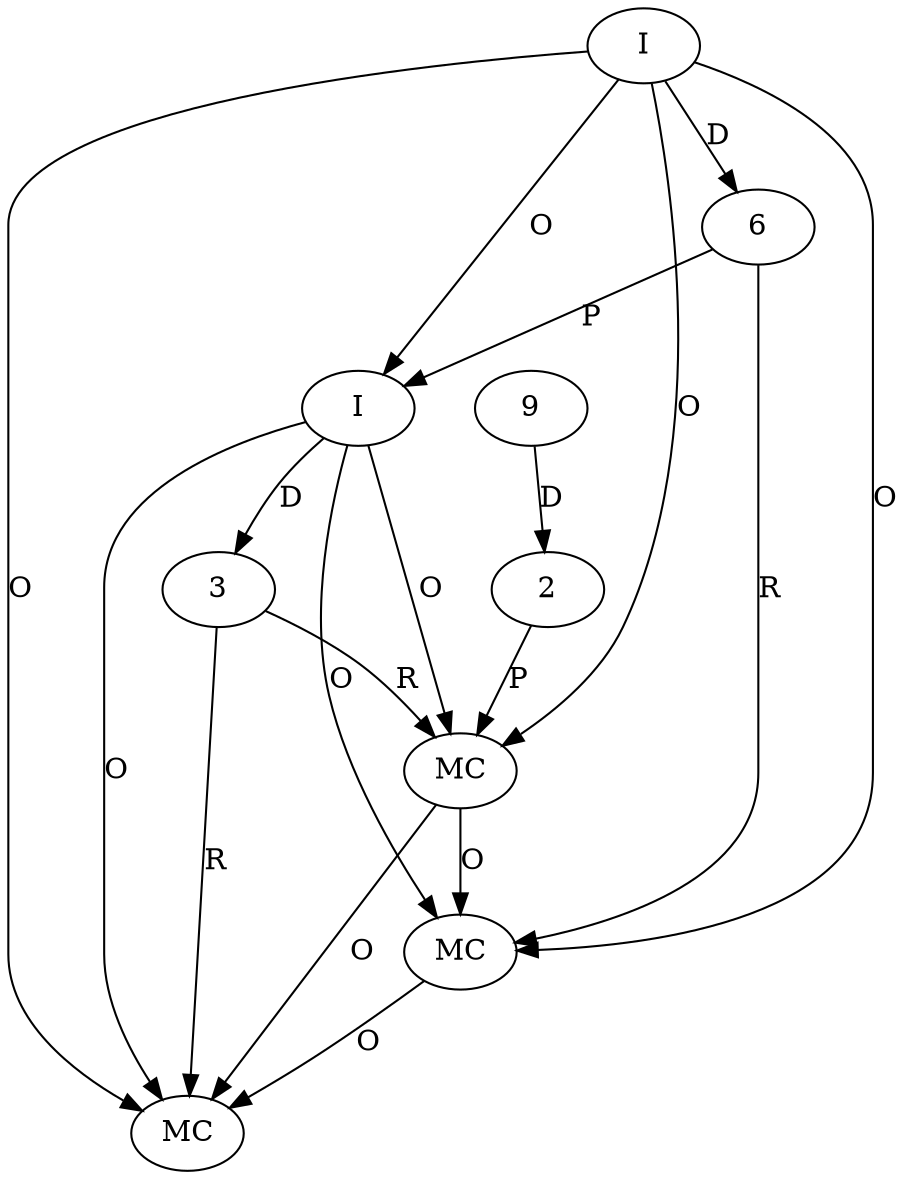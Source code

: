digraph "AUG" {

  1 [ label="MC" s="writeObject()" t="ObjectOutputStream" l="204" ];
  2 [ t="Minutes" n="test" ];
  3 [ t="ObjectOutputStream" n="oos" ];
  4 [ label="MC" s="close()" t="ObjectOutputStream" l="206" ];
  5 [ label="I" t="ObjectOutputStream" l="203" ];
  6 [ t="ByteArrayOutputStream" n="baos" ];
  7 [ label="MC" s="toByteArray()" t="ByteArrayOutputStream" l="205" ];
  8 [ label="I" t="ByteArrayOutputStream" l="202" ];
  9 [ t="Minutes.THREE" v="null" n="Minutes.THREE" ];
  8 -> 1 [ label="O" ];
  2 -> 1 [ label="P" ];
  5 -> 1 [ label="O" ];
  3 -> 1 [ label="R" ];
  9 -> 2 [ label="D" ];
  5 -> 3 [ label="D" ];
  3 -> 4 [ label="R" ];
  1 -> 4 [ label="O" ];
  8 -> 4 [ label="O" ];
  7 -> 4 [ label="O" ];
  5 -> 4 [ label="O" ];
  8 -> 5 [ label="O" ];
  6 -> 5 [ label="P" ];
  8 -> 6 [ label="D" ];
  5 -> 7 [ label="O" ];
  8 -> 7 [ label="O" ];
  6 -> 7 [ label="R" ];
  1 -> 7 [ label="O" ];
}
